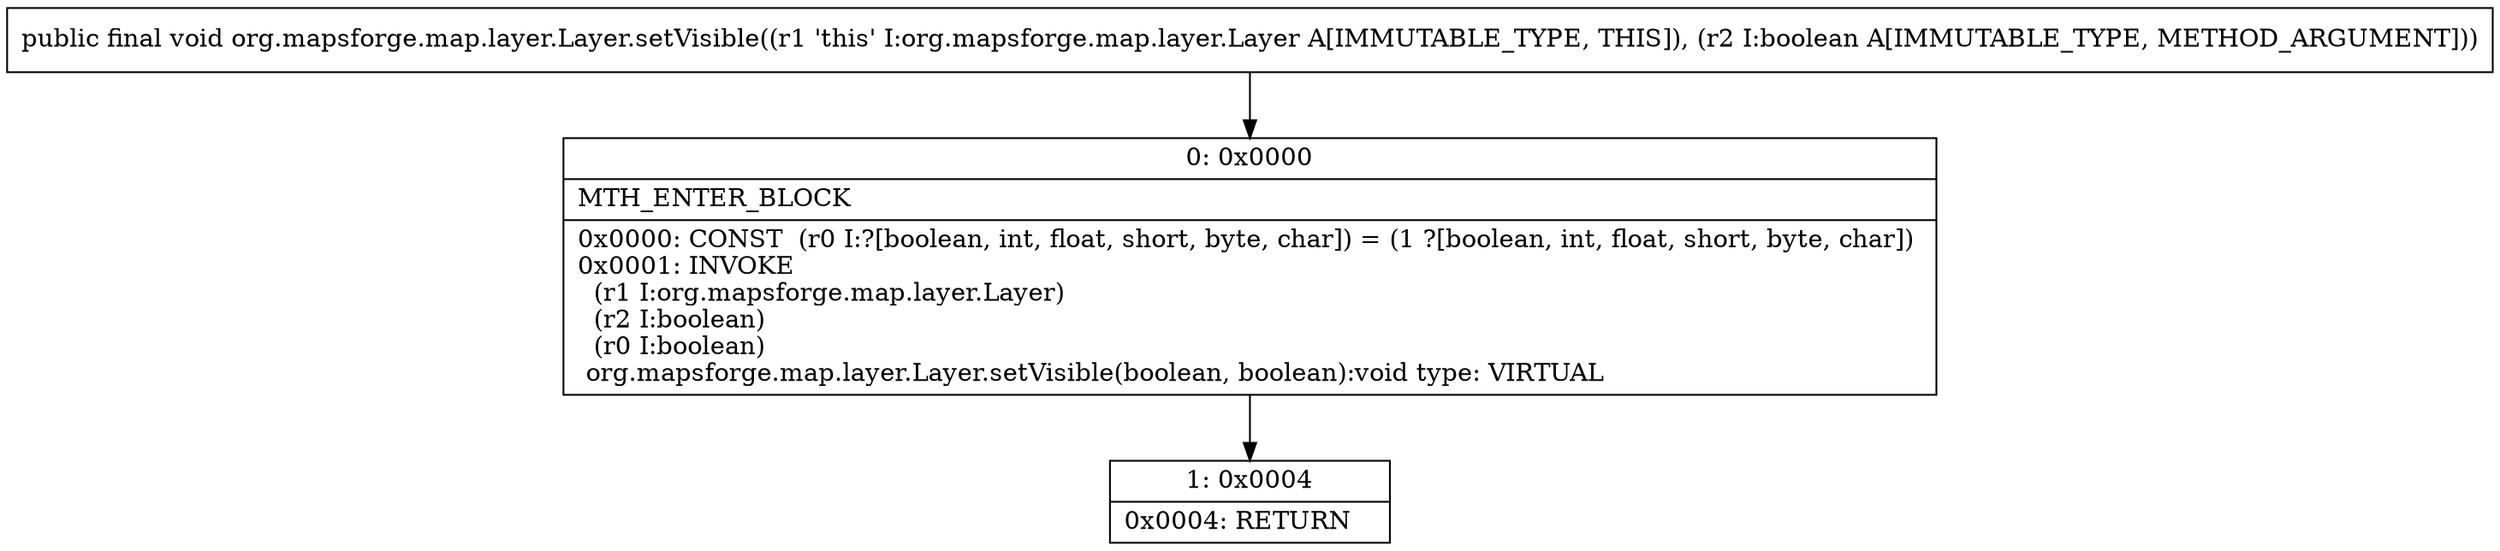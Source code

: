 digraph "CFG fororg.mapsforge.map.layer.Layer.setVisible(Z)V" {
Node_0 [shape=record,label="{0\:\ 0x0000|MTH_ENTER_BLOCK\l|0x0000: CONST  (r0 I:?[boolean, int, float, short, byte, char]) = (1 ?[boolean, int, float, short, byte, char]) \l0x0001: INVOKE  \l  (r1 I:org.mapsforge.map.layer.Layer)\l  (r2 I:boolean)\l  (r0 I:boolean)\l org.mapsforge.map.layer.Layer.setVisible(boolean, boolean):void type: VIRTUAL \l}"];
Node_1 [shape=record,label="{1\:\ 0x0004|0x0004: RETURN   \l}"];
MethodNode[shape=record,label="{public final void org.mapsforge.map.layer.Layer.setVisible((r1 'this' I:org.mapsforge.map.layer.Layer A[IMMUTABLE_TYPE, THIS]), (r2 I:boolean A[IMMUTABLE_TYPE, METHOD_ARGUMENT])) }"];
MethodNode -> Node_0;
Node_0 -> Node_1;
}

